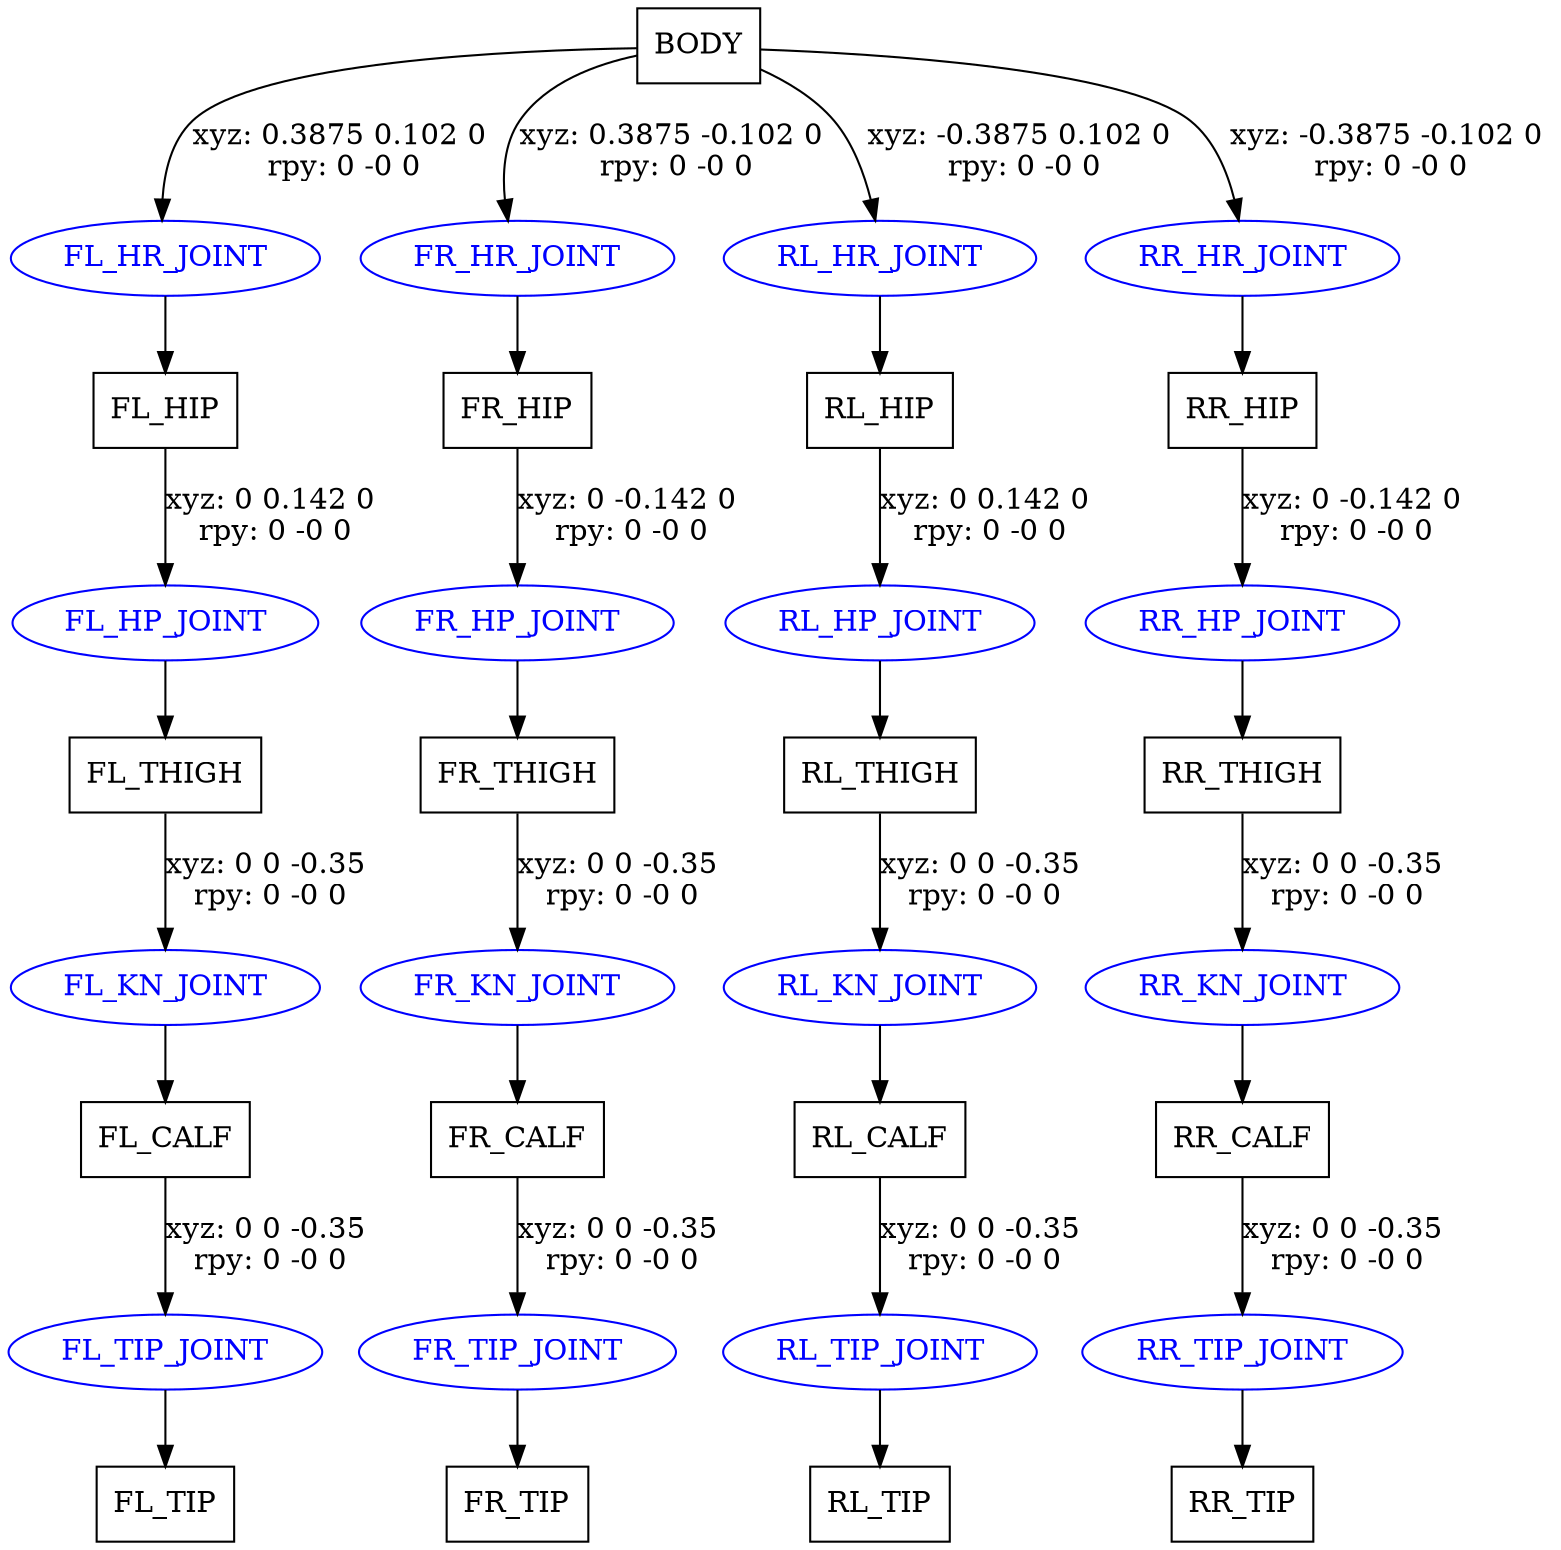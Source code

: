 digraph G {
node [shape=box];
"BODY" [label="BODY"];
"FL_HIP" [label="FL_HIP"];
"FL_THIGH" [label="FL_THIGH"];
"FL_CALF" [label="FL_CALF"];
"FL_TIP" [label="FL_TIP"];
"FR_HIP" [label="FR_HIP"];
"FR_THIGH" [label="FR_THIGH"];
"FR_CALF" [label="FR_CALF"];
"FR_TIP" [label="FR_TIP"];
"RL_HIP" [label="RL_HIP"];
"RL_THIGH" [label="RL_THIGH"];
"RL_CALF" [label="RL_CALF"];
"RL_TIP" [label="RL_TIP"];
"RR_HIP" [label="RR_HIP"];
"RR_THIGH" [label="RR_THIGH"];
"RR_CALF" [label="RR_CALF"];
"RR_TIP" [label="RR_TIP"];
node [shape=ellipse, color=blue, fontcolor=blue];
"BODY" -> "FL_HR_JOINT" [label="xyz: 0.3875 0.102 0 \nrpy: 0 -0 0"]
"FL_HR_JOINT" -> "FL_HIP"
"FL_HIP" -> "FL_HP_JOINT" [label="xyz: 0 0.142 0 \nrpy: 0 -0 0"]
"FL_HP_JOINT" -> "FL_THIGH"
"FL_THIGH" -> "FL_KN_JOINT" [label="xyz: 0 0 -0.35 \nrpy: 0 -0 0"]
"FL_KN_JOINT" -> "FL_CALF"
"FL_CALF" -> "FL_TIP_JOINT" [label="xyz: 0 0 -0.35 \nrpy: 0 -0 0"]
"FL_TIP_JOINT" -> "FL_TIP"
"BODY" -> "FR_HR_JOINT" [label="xyz: 0.3875 -0.102 0 \nrpy: 0 -0 0"]
"FR_HR_JOINT" -> "FR_HIP"
"FR_HIP" -> "FR_HP_JOINT" [label="xyz: 0 -0.142 0 \nrpy: 0 -0 0"]
"FR_HP_JOINT" -> "FR_THIGH"
"FR_THIGH" -> "FR_KN_JOINT" [label="xyz: 0 0 -0.35 \nrpy: 0 -0 0"]
"FR_KN_JOINT" -> "FR_CALF"
"FR_CALF" -> "FR_TIP_JOINT" [label="xyz: 0 0 -0.35 \nrpy: 0 -0 0"]
"FR_TIP_JOINT" -> "FR_TIP"
"BODY" -> "RL_HR_JOINT" [label="xyz: -0.3875 0.102 0 \nrpy: 0 -0 0"]
"RL_HR_JOINT" -> "RL_HIP"
"RL_HIP" -> "RL_HP_JOINT" [label="xyz: 0 0.142 0 \nrpy: 0 -0 0"]
"RL_HP_JOINT" -> "RL_THIGH"
"RL_THIGH" -> "RL_KN_JOINT" [label="xyz: 0 0 -0.35 \nrpy: 0 -0 0"]
"RL_KN_JOINT" -> "RL_CALF"
"RL_CALF" -> "RL_TIP_JOINT" [label="xyz: 0 0 -0.35 \nrpy: 0 -0 0"]
"RL_TIP_JOINT" -> "RL_TIP"
"BODY" -> "RR_HR_JOINT" [label="xyz: -0.3875 -0.102 0 \nrpy: 0 -0 0"]
"RR_HR_JOINT" -> "RR_HIP"
"RR_HIP" -> "RR_HP_JOINT" [label="xyz: 0 -0.142 0 \nrpy: 0 -0 0"]
"RR_HP_JOINT" -> "RR_THIGH"
"RR_THIGH" -> "RR_KN_JOINT" [label="xyz: 0 0 -0.35 \nrpy: 0 -0 0"]
"RR_KN_JOINT" -> "RR_CALF"
"RR_CALF" -> "RR_TIP_JOINT" [label="xyz: 0 0 -0.35 \nrpy: 0 -0 0"]
"RR_TIP_JOINT" -> "RR_TIP"
}

